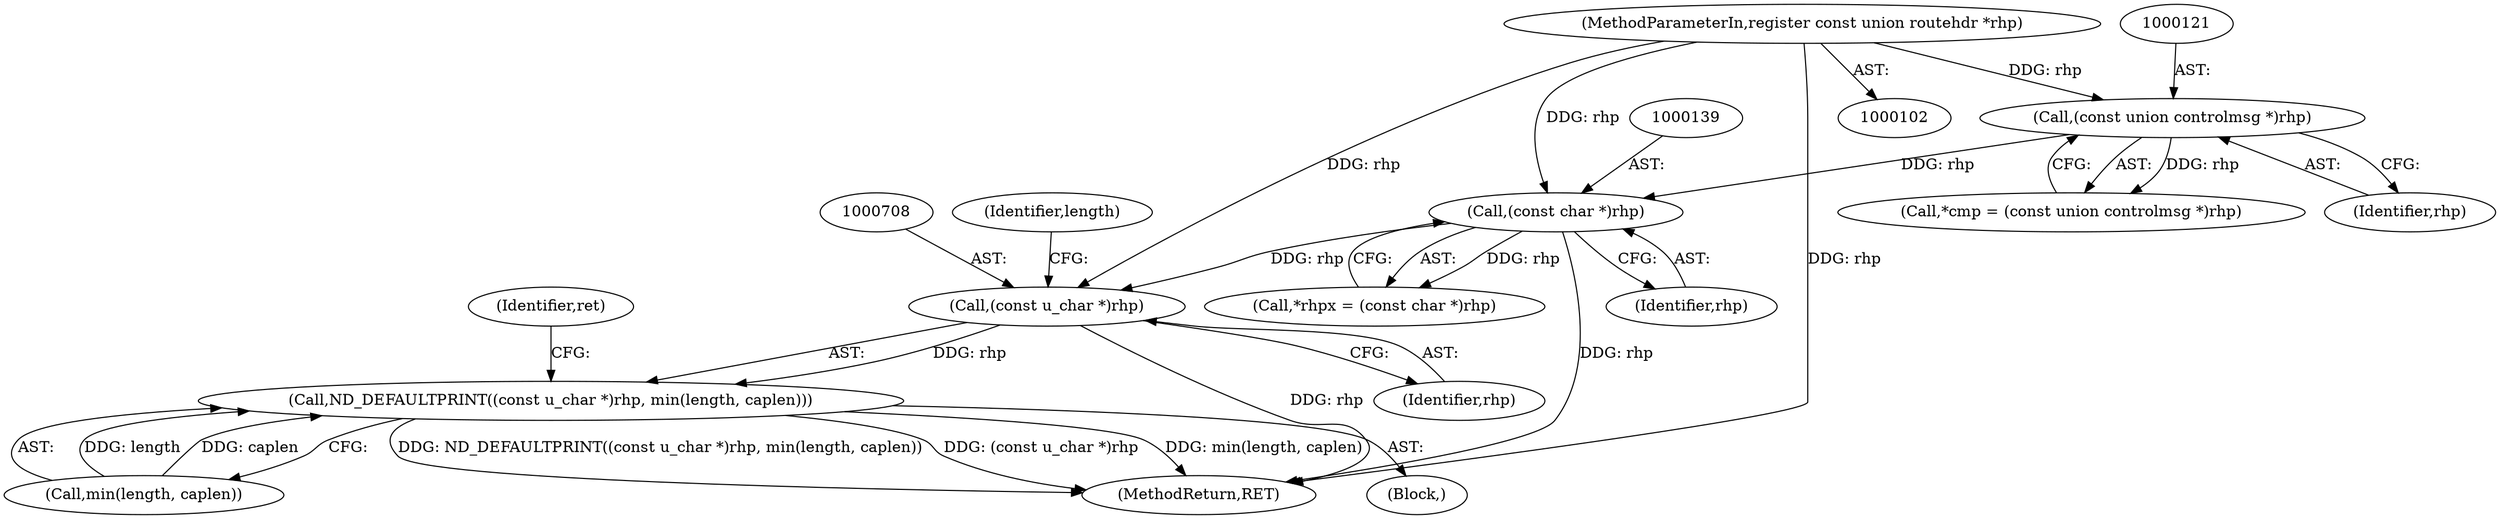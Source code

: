 digraph "0_tcpdump_c6e0531b5def26ecf912e8de6ade86cbdaed3751_0@pointer" {
"1000707" [label="(Call,(const u_char *)rhp)"];
"1000138" [label="(Call,(const char *)rhp)"];
"1000120" [label="(Call,(const union controlmsg *)rhp)"];
"1000104" [label="(MethodParameterIn,register const union routehdr *rhp)"];
"1000706" [label="(Call,ND_DEFAULTPRINT((const u_char *)rhp, min(length, caplen)))"];
"1000711" [label="(Identifier,length)"];
"1000722" [label="(MethodReturn,RET)"];
"1000714" [label="(Identifier,ret)"];
"1000104" [label="(MethodParameterIn,register const union routehdr *rhp)"];
"1000120" [label="(Call,(const union controlmsg *)rhp)"];
"1000136" [label="(Call,*rhpx = (const char *)rhp)"];
"1000122" [label="(Identifier,rhp)"];
"1000707" [label="(Call,(const u_char *)rhp)"];
"1000709" [label="(Identifier,rhp)"];
"1000118" [label="(Call,*cmp = (const union controlmsg *)rhp)"];
"1000710" [label="(Call,min(length, caplen))"];
"1000146" [label="(Block,)"];
"1000140" [label="(Identifier,rhp)"];
"1000706" [label="(Call,ND_DEFAULTPRINT((const u_char *)rhp, min(length, caplen)))"];
"1000138" [label="(Call,(const char *)rhp)"];
"1000707" -> "1000706"  [label="AST: "];
"1000707" -> "1000709"  [label="CFG: "];
"1000708" -> "1000707"  [label="AST: "];
"1000709" -> "1000707"  [label="AST: "];
"1000711" -> "1000707"  [label="CFG: "];
"1000707" -> "1000722"  [label="DDG: rhp"];
"1000707" -> "1000706"  [label="DDG: rhp"];
"1000138" -> "1000707"  [label="DDG: rhp"];
"1000104" -> "1000707"  [label="DDG: rhp"];
"1000138" -> "1000136"  [label="AST: "];
"1000138" -> "1000140"  [label="CFG: "];
"1000139" -> "1000138"  [label="AST: "];
"1000140" -> "1000138"  [label="AST: "];
"1000136" -> "1000138"  [label="CFG: "];
"1000138" -> "1000722"  [label="DDG: rhp"];
"1000138" -> "1000136"  [label="DDG: rhp"];
"1000120" -> "1000138"  [label="DDG: rhp"];
"1000104" -> "1000138"  [label="DDG: rhp"];
"1000120" -> "1000118"  [label="AST: "];
"1000120" -> "1000122"  [label="CFG: "];
"1000121" -> "1000120"  [label="AST: "];
"1000122" -> "1000120"  [label="AST: "];
"1000118" -> "1000120"  [label="CFG: "];
"1000120" -> "1000118"  [label="DDG: rhp"];
"1000104" -> "1000120"  [label="DDG: rhp"];
"1000104" -> "1000102"  [label="AST: "];
"1000104" -> "1000722"  [label="DDG: rhp"];
"1000706" -> "1000146"  [label="AST: "];
"1000706" -> "1000710"  [label="CFG: "];
"1000710" -> "1000706"  [label="AST: "];
"1000714" -> "1000706"  [label="CFG: "];
"1000706" -> "1000722"  [label="DDG: min(length, caplen)"];
"1000706" -> "1000722"  [label="DDG: ND_DEFAULTPRINT((const u_char *)rhp, min(length, caplen))"];
"1000706" -> "1000722"  [label="DDG: (const u_char *)rhp"];
"1000710" -> "1000706"  [label="DDG: length"];
"1000710" -> "1000706"  [label="DDG: caplen"];
}

